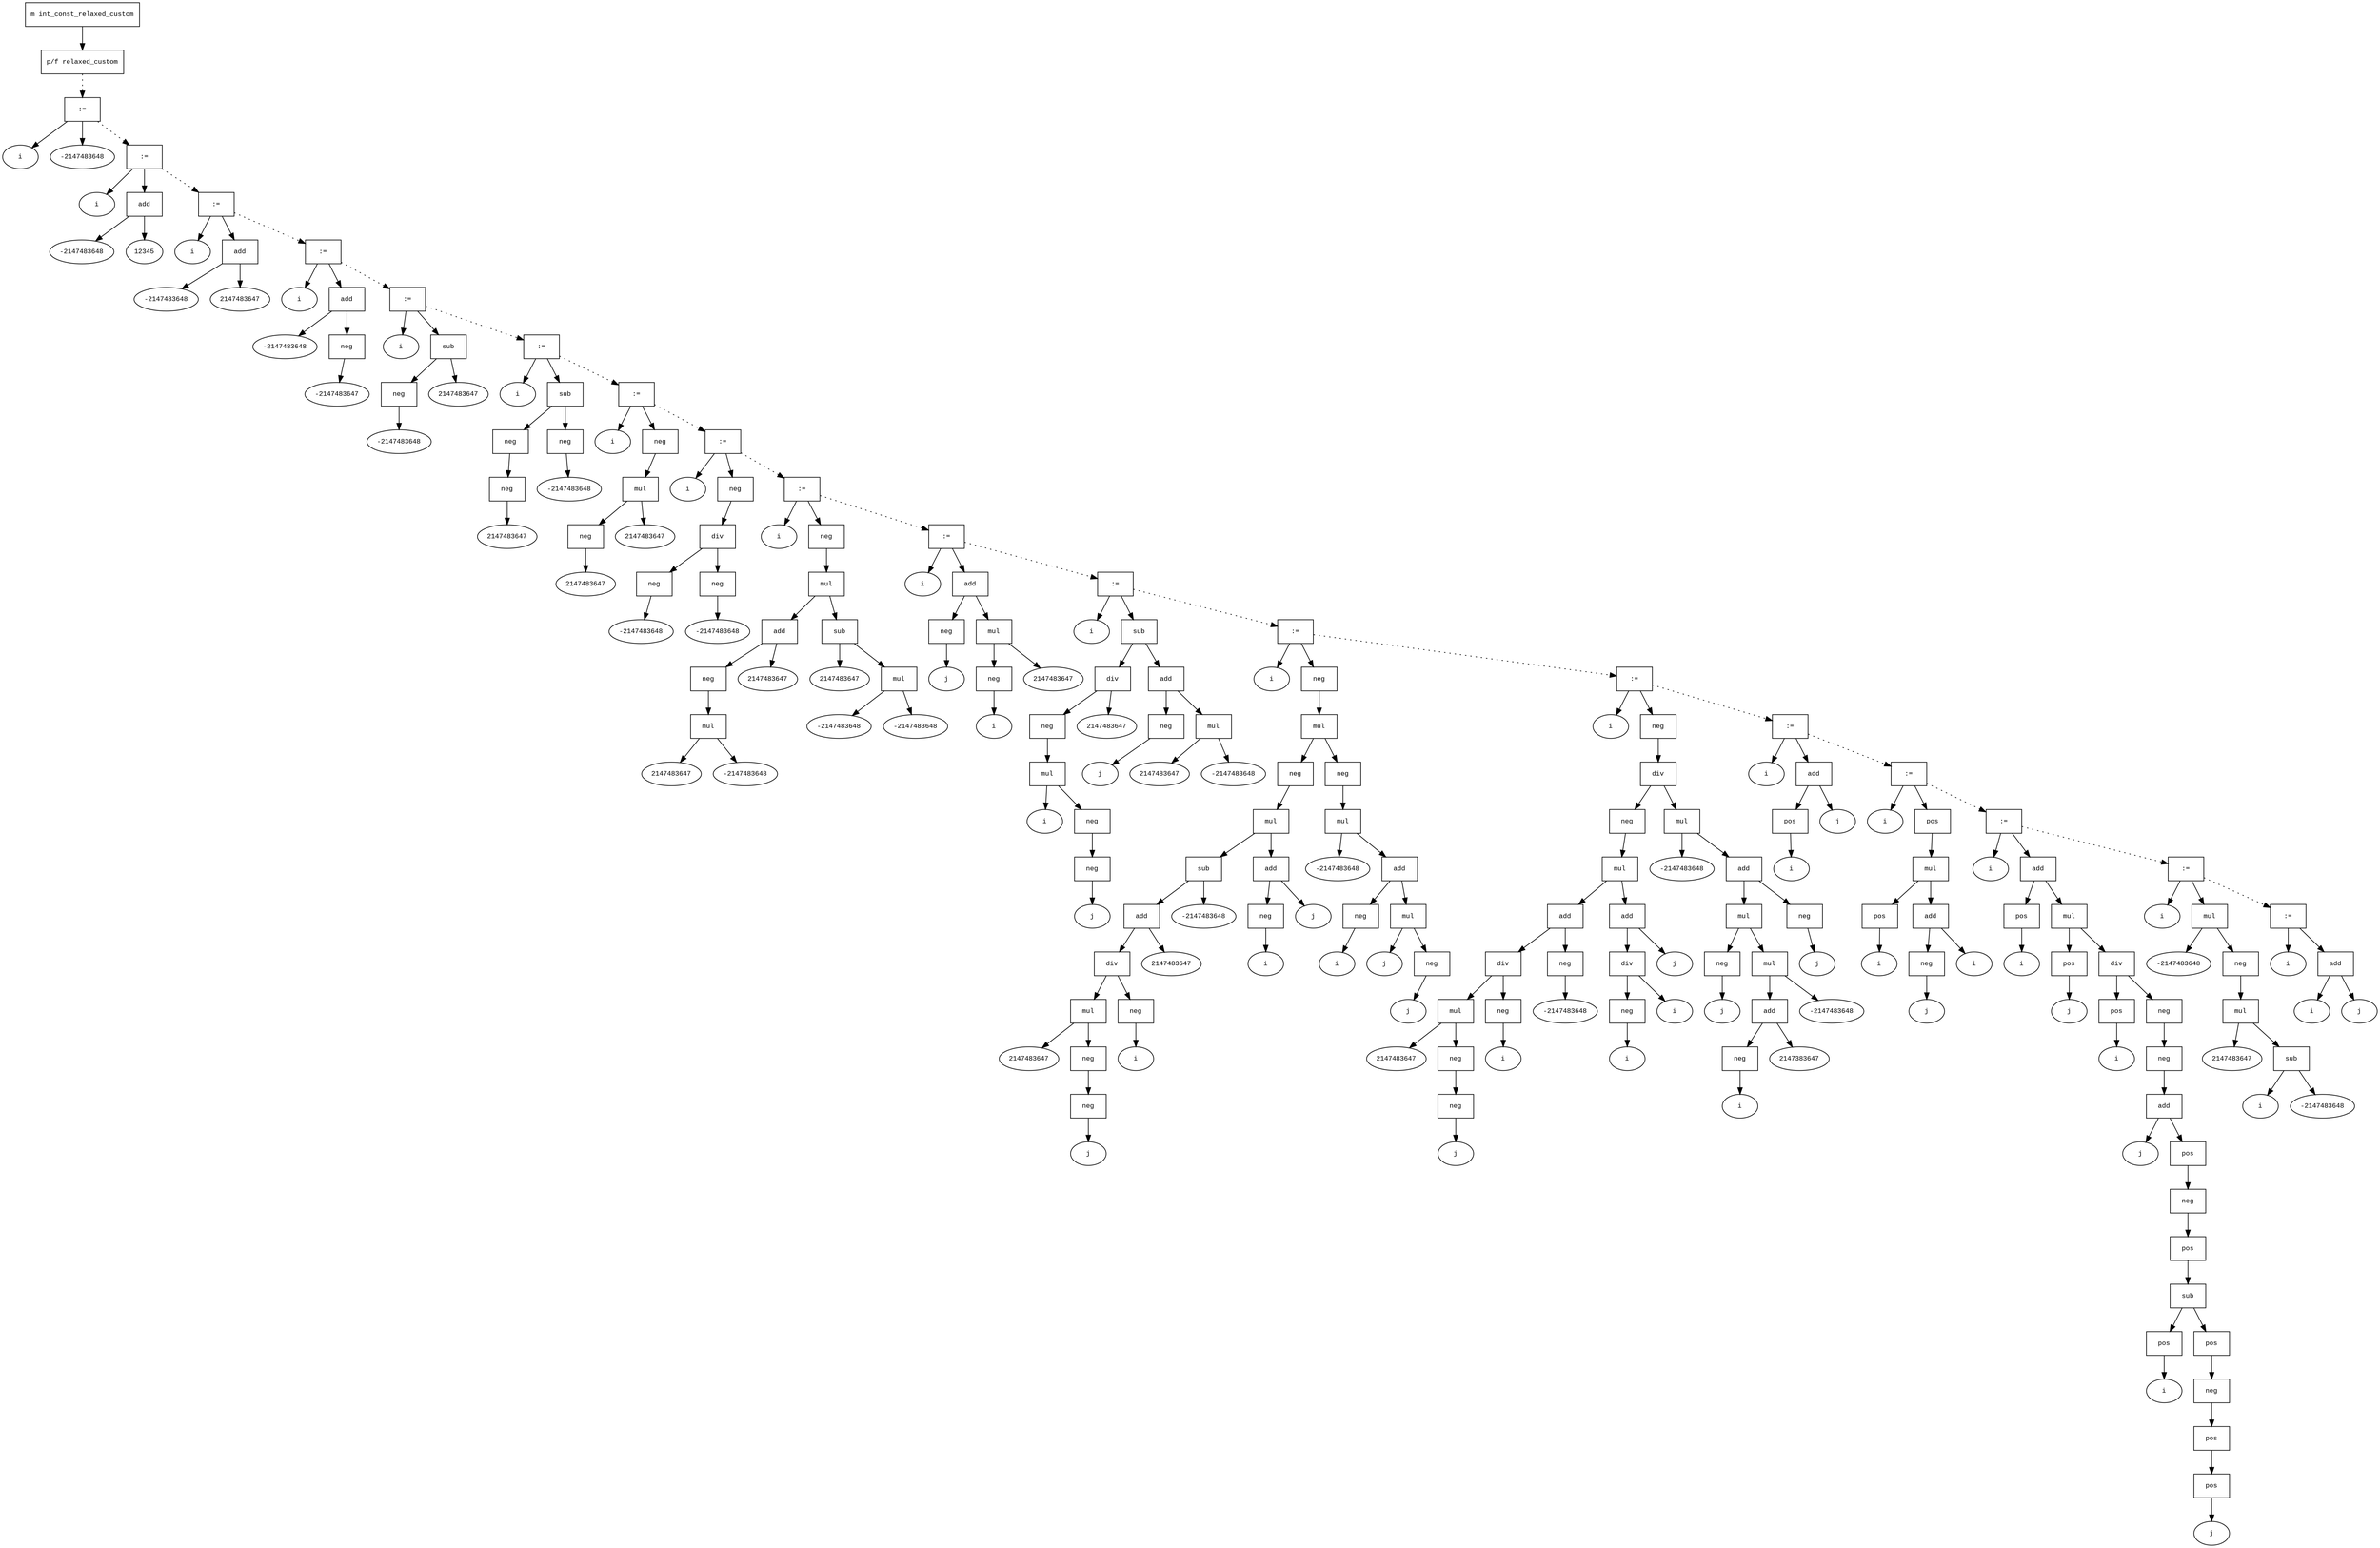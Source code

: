 digraph AST {
  graph [fontname="Times New Roman",fontsize=10];
  node  [fontname="Courier New",fontsize=10];
  edge  [fontname="Times New Roman",fontsize=10];

  node0 [label="m int_const_relaxed_custom",shape=box];
  node1 [label="p/f relaxed_custom",shape=box];
  node5 [label=":=",shape=box];
  node2 [label="i",shape=ellipse];
  node5->node2;
  node4 [label="-2147483648",shape=ellipse];
  node5->node4;
  node1 -> node5 [style=dotted];
  node11 [label=":=",shape=box];
  node6 [label="i",shape=ellipse];
  node11->node6;
  node10 [label="add",shape=box];
  node8 [label="-2147483648",shape=ellipse];
  node10->node8;
  node9 [label="12345",shape=ellipse];
  node10->node9;
  node11->node10;
  node5 -> node11 [style=dotted];
  node17 [label=":=",shape=box];
  node12 [label="i",shape=ellipse];
  node17->node12;
  node16 [label="add",shape=box];
  node14 [label="-2147483648",shape=ellipse];
  node16->node14;
  node15 [label="2147483647",shape=ellipse];
  node16->node15;
  node17->node16;
  node11 -> node17 [style=dotted];
  node25 [label=":=",shape=box];
  node18 [label="i",shape=ellipse];
  node25->node18;
  node24 [label="add",shape=box];
  node20 [label="-2147483648",shape=ellipse];
  node24->node20;
  node23 [label="neg",shape=box];
  node22 [label="-2147483647",shape=ellipse];
  node23->node22;
  node24->node23;
  node25->node24;
  node17 -> node25 [style=dotted];
  node32 [label=":=",shape=box];
  node26 [label="i",shape=ellipse];
  node32->node26;
  node31 [label="sub",shape=box];
  node29 [label="neg",shape=box];
  node28 [label="-2147483648",shape=ellipse];
  node29->node28;
  node31->node29;
  node30 [label="2147483647",shape=ellipse];
  node31->node30;
  node32->node31;
  node25 -> node32 [style=dotted];
  node42 [label=":=",shape=box];
  node33 [label="i",shape=ellipse];
  node42->node33;
  node41 [label="sub",shape=box];
  node37 [label="neg",shape=box];
  node36 [label="neg",shape=box];
  node35 [label="2147483647",shape=ellipse];
  node36->node35;
  node37->node36;
  node41->node37;
  node40 [label="neg",shape=box];
  node39 [label="-2147483648",shape=ellipse];
  node40->node39;
  node41->node40;
  node42->node41;
  node32 -> node42 [style=dotted];
  node50 [label=":=",shape=box];
  node43 [label="i",shape=ellipse];
  node50->node43;
  node49 [label="neg",shape=box];
  node48 [label="mul",shape=box];
  node46 [label="neg",shape=box];
  node45 [label="2147483647",shape=ellipse];
  node46->node45;
  node48->node46;
  node47 [label="2147483647",shape=ellipse];
  node48->node47;
  node49->node48;
  node50->node49;
  node42 -> node50 [style=dotted];
  node60 [label=":=",shape=box];
  node51 [label="i",shape=ellipse];
  node60->node51;
  node59 [label="neg",shape=box];
  node58 [label="div",shape=box];
  node54 [label="neg",shape=box];
  node53 [label="-2147483648",shape=ellipse];
  node54->node53;
  node58->node54;
  node57 [label="neg",shape=box];
  node56 [label="-2147483648",shape=ellipse];
  node57->node56;
  node58->node57;
  node59->node58;
  node60->node59;
  node50 -> node60 [style=dotted];
  node81 [label=":=",shape=box];
  node61 [label="i",shape=ellipse];
  node81->node61;
  node80 [label="neg",shape=box];
  node79 [label="mul",shape=box];
  node69 [label="add",shape=box];
  node67 [label="neg",shape=box];
  node66 [label="mul",shape=box];
  node62 [label="2147483647",shape=ellipse];
  node66->node62;
  node64 [label="-2147483648",shape=ellipse];
  node66->node64;
  node67->node66;
  node69->node67;
  node68 [label="2147483647",shape=ellipse];
  node69->node68;
  node79->node69;
  node78 [label="sub",shape=box];
  node71 [label="2147483647",shape=ellipse];
  node78->node71;
  node77 [label="mul",shape=box];
  node73 [label="-2147483648",shape=ellipse];
  node77->node73;
  node75 [label="-2147483648",shape=ellipse];
  node77->node75;
  node78->node77;
  node79->node78;
  node80->node79;
  node81->node80;
  node60 -> node81 [style=dotted];
  node92 [label=":=",shape=box];
  node82 [label="i",shape=ellipse];
  node92->node82;
  node91 [label="add",shape=box];
  node84 [label="neg",shape=box];
  node83 [label="j",shape=ellipse];
  node84->node83;
  node91->node84;
  node90 [label="mul",shape=box];
  node88 [label="neg",shape=box];
  node85 [label="i",shape=ellipse];
  node88->node85;
  node90->node88;
  node86 [label="2147483647",shape=ellipse];
  node90->node86;
  node91->node90;
  node92->node91;
  node81 -> node92 [style=dotted];
  node114 [label=":=",shape=box];
  node93 [label="i",shape=ellipse];
  node114->node93;
  node113 [label="sub",shape=box];
  node103 [label="div",shape=box];
  node101 [label="neg",shape=box];
  node98 [label="mul",shape=box];
  node94 [label="i",shape=ellipse];
  node98->node94;
  node97 [label="neg",shape=box];
  node96 [label="neg",shape=box];
  node95 [label="j",shape=ellipse];
  node96->node95;
  node97->node96;
  node98->node97;
  node101->node98;
  node103->node101;
  node99 [label="2147483647",shape=ellipse];
  node103->node99;
  node113->node103;
  node112 [label="add",shape=box];
  node105 [label="neg",shape=box];
  node104 [label="j",shape=ellipse];
  node105->node104;
  node112->node105;
  node110 [label="mul",shape=box];
  node106 [label="2147483647",shape=ellipse];
  node110->node106;
  node108 [label="-2147483648",shape=ellipse];
  node110->node108;
  node112->node110;
  node113->node112;
  node114->node113;
  node92 -> node114 [style=dotted];
  node151 [label=":=",shape=box];
  node115 [label="i",shape=ellipse];
  node151->node115;
  node150 [label="neg",shape=box];
  node149 [label="mul",shape=box];
  node135 [label="neg",shape=box];
  node134 [label="mul",shape=box];
  node129 [label="sub",shape=box];
  node126 [label="add",shape=box];
  node124 [label="div",shape=box];
  node120 [label="mul",shape=box];
  node116 [label="2147483647",shape=ellipse];
  node120->node116;
  node119 [label="neg",shape=box];
  node118 [label="neg",shape=box];
  node117 [label="j",shape=ellipse];
  node118->node117;
  node119->node118;
  node120->node119;
  node124->node120;
  node122 [label="neg",shape=box];
  node121 [label="i",shape=ellipse];
  node122->node121;
  node124->node122;
  node126->node124;
  node125 [label="2147483647",shape=ellipse];
  node126->node125;
  node129->node126;
  node128 [label="-2147483648",shape=ellipse];
  node129->node128;
  node134->node129;
  node133 [label="add",shape=box];
  node131 [label="neg",shape=box];
  node130 [label="i",shape=ellipse];
  node131->node130;
  node133->node131;
  node132 [label="j",shape=ellipse];
  node133->node132;
  node134->node133;
  node135->node134;
  node149->node135;
  node148 [label="neg",shape=box];
  node147 [label="mul",shape=box];
  node146 [label="-2147483648",shape=ellipse];
  node147->node146;
  node144 [label="add",shape=box];
  node138 [label="neg",shape=box];
  node137 [label="i",shape=ellipse];
  node138->node137;
  node144->node138;
  node143 [label="mul",shape=box];
  node139 [label="j",shape=ellipse];
  node143->node139;
  node141 [label="neg",shape=box];
  node140 [label="j",shape=ellipse];
  node141->node140;
  node143->node141;
  node144->node143;
  node147->node144;
  node148->node147;
  node149->node148;
  node150->node149;
  node151->node150;
  node114 -> node151 [style=dotted];
  node197 [label=":=",shape=box];
  node152 [label="i",shape=ellipse];
  node197->node152;
  node196 [label="neg",shape=box];
  node195 [label="div",shape=box];
  node174 [label="neg",shape=box];
  node173 [label="mul",shape=box];
  node165 [label="add",shape=box];
  node161 [label="div",shape=box];
  node157 [label="mul",shape=box];
  node153 [label="2147483647",shape=ellipse];
  node157->node153;
  node156 [label="neg",shape=box];
  node155 [label="neg",shape=box];
  node154 [label="j",shape=ellipse];
  node155->node154;
  node156->node155;
  node157->node156;
  node161->node157;
  node159 [label="neg",shape=box];
  node158 [label="i",shape=ellipse];
  node159->node158;
  node161->node159;
  node165->node161;
  node164 [label="neg",shape=box];
  node163 [label="-2147483648",shape=ellipse];
  node164->node163;
  node165->node164;
  node173->node165;
  node172 [label="add",shape=box];
  node170 [label="div",shape=box];
  node169 [label="neg",shape=box];
  node166 [label="i",shape=ellipse];
  node169->node166;
  node170->node169;
  node167 [label="i",shape=ellipse];
  node170->node167;
  node172->node170;
  node171 [label="j",shape=ellipse];
  node172->node171;
  node173->node172;
  node174->node173;
  node195->node174;
  node194 [label="mul",shape=box];
  node192 [label="-2147483648",shape=ellipse];
  node194->node192;
  node190 [label="add",shape=box];
  node187 [label="mul",shape=box];
  node186 [label="neg",shape=box];
  node176 [label="j",shape=ellipse];
  node186->node176;
  node187->node186;
  node184 [label="mul",shape=box];
  node180 [label="add",shape=box];
  node178 [label="neg",shape=box];
  node177 [label="i",shape=ellipse];
  node178->node177;
  node180->node178;
  node179 [label="2147383647",shape=ellipse];
  node180->node179;
  node184->node180;
  node182 [label="-2147483648",shape=ellipse];
  node184->node182;
  node187->node184;
  node190->node187;
  node189 [label="neg",shape=box];
  node188 [label="j",shape=ellipse];
  node189->node188;
  node190->node189;
  node194->node190;
  node195->node194;
  node196->node195;
  node197->node196;
  node151 -> node197 [style=dotted];
  node203 [label=":=",shape=box];
  node198 [label="i",shape=ellipse];
  node203->node198;
  node202 [label="add",shape=box];
  node200 [label="pos",shape=box];
  node199 [label="i",shape=ellipse];
  node200->node199;
  node202->node200;
  node201 [label="j",shape=ellipse];
  node202->node201;
  node203->node202;
  node197 -> node203 [style=dotted];
  node213 [label=":=",shape=box];
  node204 [label="i",shape=ellipse];
  node213->node204;
  node212 [label="pos",shape=box];
  node211 [label="mul",shape=box];
  node206 [label="pos",shape=box];
  node205 [label="i",shape=ellipse];
  node206->node205;
  node211->node206;
  node210 [label="add",shape=box];
  node208 [label="neg",shape=box];
  node207 [label="j",shape=ellipse];
  node208->node207;
  node210->node208;
  node209 [label="i",shape=ellipse];
  node210->node209;
  node211->node210;
  node212->node211;
  node213->node212;
  node203 -> node213 [style=dotted];
  node245 [label=":=",shape=box];
  node214 [label="i",shape=ellipse];
  node245->node214;
  node244 [label="add",shape=box];
  node216 [label="pos",shape=box];
  node215 [label="i",shape=ellipse];
  node216->node215;
  node244->node216;
  node243 [label="mul",shape=box];
  node241 [label="pos",shape=box];
  node217 [label="j",shape=ellipse];
  node241->node217;
  node243->node241;
  node239 [label="div",shape=box];
  node237 [label="pos",shape=box];
  node218 [label="i",shape=ellipse];
  node237->node218;
  node239->node237;
  node235 [label="neg",shape=box];
  node234 [label="neg",shape=box];
  node233 [label="add",shape=box];
  node219 [label="j",shape=ellipse];
  node233->node219;
  node232 [label="pos",shape=box];
  node231 [label="neg",shape=box];
  node230 [label="pos",shape=box];
  node229 [label="sub",shape=box];
  node221 [label="pos",shape=box];
  node220 [label="i",shape=ellipse];
  node221->node220;
  node229->node221;
  node226 [label="pos",shape=box];
  node225 [label="neg",shape=box];
  node224 [label="pos",shape=box];
  node223 [label="pos",shape=box];
  node222 [label="j",shape=ellipse];
  node223->node222;
  node224->node223;
  node225->node224;
  node226->node225;
  node229->node226;
  node230->node229;
  node231->node230;
  node232->node231;
  node233->node232;
  node234->node233;
  node235->node234;
  node239->node235;
  node243->node239;
  node244->node243;
  node245->node244;
  node213 -> node245 [style=dotted];
  node259 [label=":=",shape=box];
  node246 [label="i",shape=ellipse];
  node259->node246;
  node258 [label="mul",shape=box];
  node257 [label="-2147483648",shape=ellipse];
  node258->node257;
  node255 [label="neg",shape=box];
  node254 [label="mul",shape=box];
  node248 [label="2147483647",shape=ellipse];
  node254->node248;
  node252 [label="sub",shape=box];
  node249 [label="i",shape=ellipse];
  node252->node249;
  node251 [label="-2147483648",shape=ellipse];
  node252->node251;
  node254->node252;
  node255->node254;
  node258->node255;
  node259->node258;
  node245 -> node259 [style=dotted];
  node264 [label=":=",shape=box];
  node260 [label="i",shape=ellipse];
  node264->node260;
  node263 [label="add",shape=box];
  node261 [label="i",shape=ellipse];
  node263->node261;
  node262 [label="j",shape=ellipse];
  node263->node262;
  node264->node263;
  node259 -> node264 [style=dotted];
  node0 -> node1;
}
